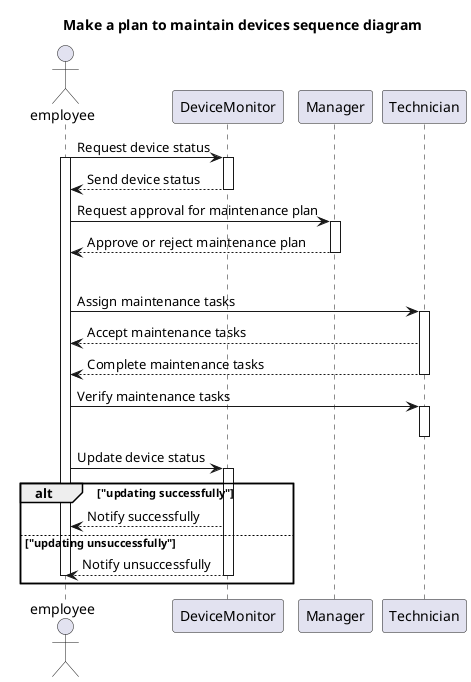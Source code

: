@startuml
title Make a plan to maintain devices sequence diagram

Actor employee
participant DeviceMonitor
participant Manager
participant Technician

employee -> DeviceMonitor : Request device status
activate employee
activate DeviceMonitor
DeviceMonitor --> employee : Send device status
deactivate DeviceMonitor
employee -> Manager : Request approval for maintenance plan
activate Manager
Manager --> employee : Approve or reject maintenance plan
deactivate Manager
alt "approving by Manager"
employee -> Technician : Assign maintenance tasks
activate Technician
Technician --> employee : Accept maintenance tasks
Technician --> employee : Complete maintenance tasks
deactivate Technician
employee -> Technician : Verify maintenance tasks
activate Technician
deactivate Technician
employee -> DeviceMonitor : Update device status
activate DeviceMonitor
alt "updating successfully"
DeviceMonitor --> employee : Notify successfully
else "updating unsuccessfully"
DeviceMonitor --> employee : Notify unsuccessfully
deactivate DeviceMonitor
deactivate employee
end
@enduml

